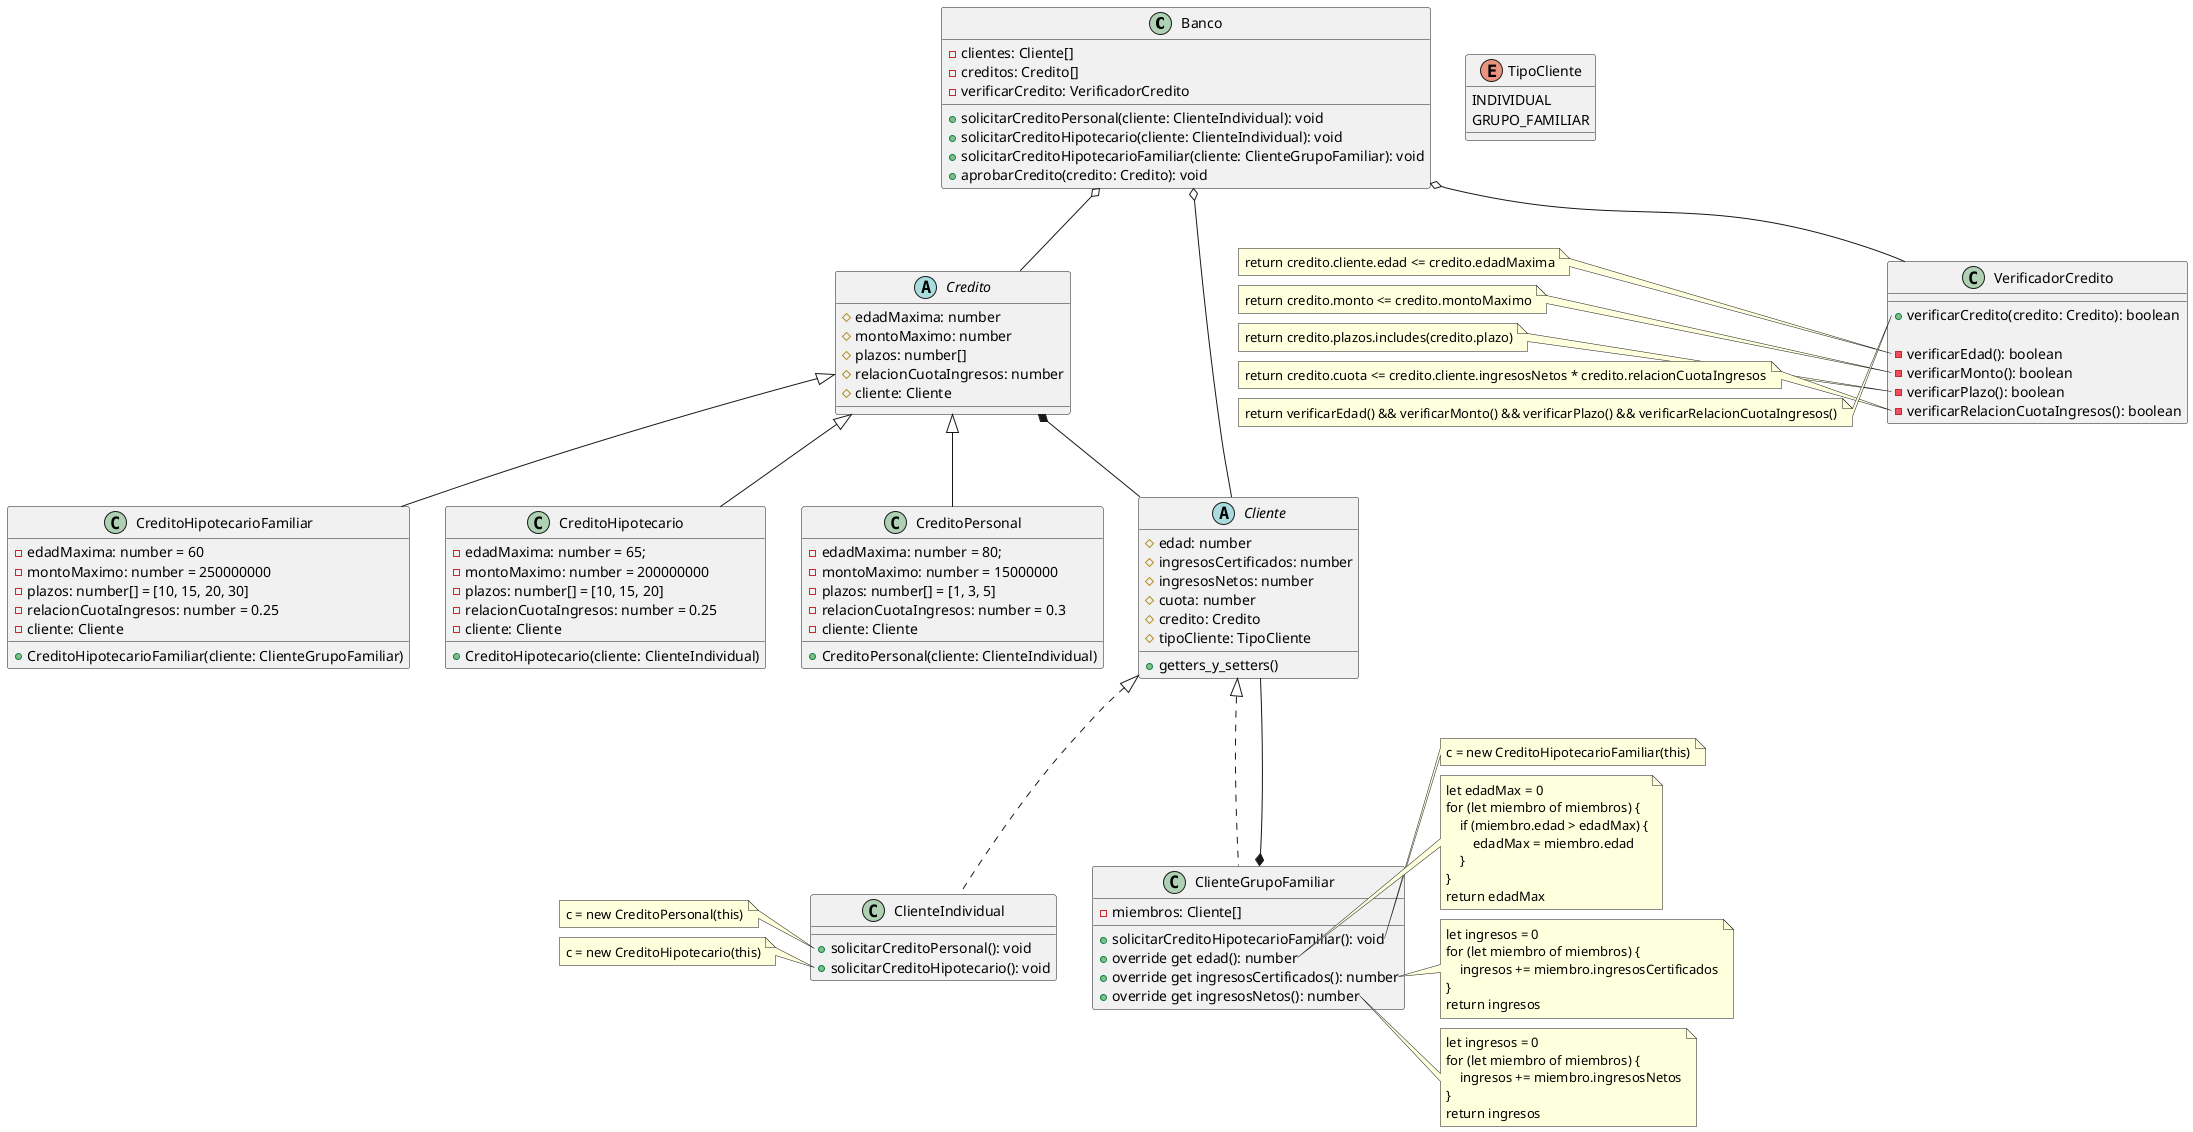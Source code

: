 /'
Un banco acaba de lanzar una nueva línea de créditos para sus clientes y desea desarrollar una
aplicación que le permita procesar las solicitudes de aplicación que los clientes fueron cargando. 


Se pide:
a. Diagrama de clases de la solución. Debe incluir todos los métodos y atributos relevantes.
b. Codificar y demostrar el uso de los métodos que permitan al banco aprobar o rechazar una
solicitud de un crédito:
i. De tipo multipropósito.
ii. De tipo hipotecario para un único solicitante.
iii. De tipo hipotecario para un grupo familiar.
Consideraciones:
● Asuma que las solicitudes ya fueron generadas
'/

@startuml
class Banco {
    - clientes: Cliente[]
    - creditos: Credito[]
    - verificarCredito: VerificadorCredito

    + solicitarCreditoPersonal(cliente: ClienteIndividual): void
    + solicitarCreditoHipotecario(cliente: ClienteIndividual): void
    + solicitarCreditoHipotecarioFamiliar(cliente: ClienteGrupoFamiliar): void
    + aprobarCredito(credito: Credito): void
}

abstract class Credito {
    # edadMaxima: number
    # montoMaximo: number
    # plazos: number[]
    # relacionCuotaIngresos: number
    # cliente: Cliente
}

class CreditoHipotecarioFamiliar extends Credito {
    - edadMaxima: number = 60
    - montoMaximo: number = 250000000
    - plazos: number[] = [10, 15, 20, 30]
    - relacionCuotaIngresos: number = 0.25
    - cliente: Cliente

    + CreditoHipotecarioFamiliar(cliente: ClienteGrupoFamiliar)
}

class CreditoHipotecario extends Credito {
    - edadMaxima: number = 65;
    - montoMaximo: number = 200000000
    - plazos: number[] = [10, 15, 20]
    - relacionCuotaIngresos: number = 0.25
    - cliente: Cliente

    + CreditoHipotecario(cliente: ClienteIndividual)
}

class CreditoPersonal extends Credito {
    - edadMaxima: number = 80;
    - montoMaximo: number = 15000000
    - plazos: number[] = [1, 3, 5]
    - relacionCuotaIngresos: number = 0.3
    - cliente: Cliente

    + CreditoPersonal(cliente: ClienteIndividual)
}

enum TipoCliente {
    INDIVIDUAL
    GRUPO_FAMILIAR
}

abstract class Cliente {
    # edad: number
    # ingresosCertificados: number
    # ingresosNetos: number
    # cuota: number
    # credito: Credito
    # tipoCliente: TipoCliente

    + getters_y_setters()
}

class ClienteIndividual implements Cliente {
    + solicitarCreditoPersonal(): void
    + solicitarCreditoHipotecario(): void
}

class ClienteGrupoFamiliar implements Cliente {
    - miembros: Cliente[]

    + solicitarCreditoHipotecarioFamiliar(): void
    + override get edad(): number
    + override get ingresosCertificados(): number
    + override get ingresosNetos(): number
}

class VerificadorCredito {
    + verificarCredito(credito: Credito): boolean

    - verificarEdad(): boolean
    - verificarMonto(): boolean
    - verificarPlazo(): boolean
    - verificarRelacionCuotaIngresos(): boolean
}

' RELACIONES
Credito *-- Cliente
Banco o-- Cliente
Banco o-- Credito
Banco o-- VerificadorCredito
ClienteGrupoFamiliar *-- Cliente


' NOTAS
note left of ClienteIndividual::solicitarCreditoPersonal
    c = new CreditoPersonal(this)
end note

note left of ClienteIndividual::solicitarCreditoHipotecario
    c = new CreditoHipotecario(this)
end note

note right of ClienteGrupoFamiliar::solicitarCreditoHipotecarioFamiliar
    c = new CreditoHipotecarioFamiliar(this)
end note

note right of ClienteGrupoFamiliar::edad
    let edadMax = 0
    for (let miembro of miembros) {
        if (miembro.edad > edadMax) {
            edadMax = miembro.edad
        }
    }
    return edadMax
end note

note right of ClienteGrupoFamiliar::ingresosCertificados
    let ingresos = 0
    for (let miembro of miembros) {
        ingresos += miembro.ingresosCertificados
    }
    return ingresos
end note

note right of ClienteGrupoFamiliar::ingresosNetos
    let ingresos = 0
    for (let miembro of miembros) {
        ingresos += miembro.ingresosNetos
    }
    return ingresos
end note

note left of VerificadorCredito::verificarEdad
    return credito.cliente.edad <= credito.edadMaxima
end note

note left of VerificadorCredito::verificarMonto
    return credito.monto <= credito.montoMaximo
end note

note left of VerificadorCredito::verificarPlazo
    return credito.plazos.includes(credito.plazo)
end note

note left of VerificadorCredito::verificarRelacionCuotaIngresos
    return credito.cuota <= credito.cliente.ingresosNetos * credito.relacionCuotaIngresos
end note

note left of VerificadorCredito::verificarCredito
    return verificarEdad() && verificarMonto() && verificarPlazo() && verificarRelacionCuotaIngresos()
end note

@enduml